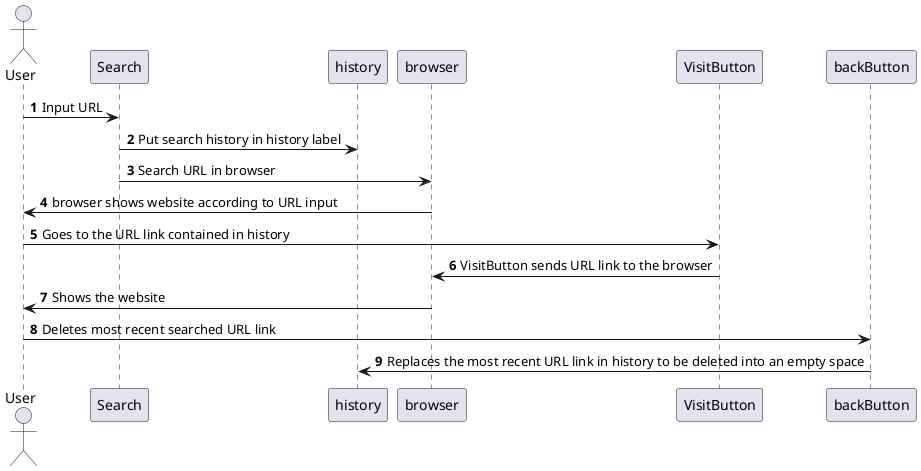 @startuml
'https://plantuml.com/sequence-diagram

autonumber
Actor User

User -> Search: Input URL
Search -> history: Put search history in history label
Search -> browser: Search URL in browser
browser -> User: browser shows website according to URL input
User -> VisitButton: Goes to the URL link contained in history
VisitButton -> browser: VisitButton sends URL link to the browser
browser -> User: Shows the website
User -> backButton: Deletes most recent searched URL link
backButton -> history: Replaces the most recent URL link in history to be deleted into an empty space

@enduml